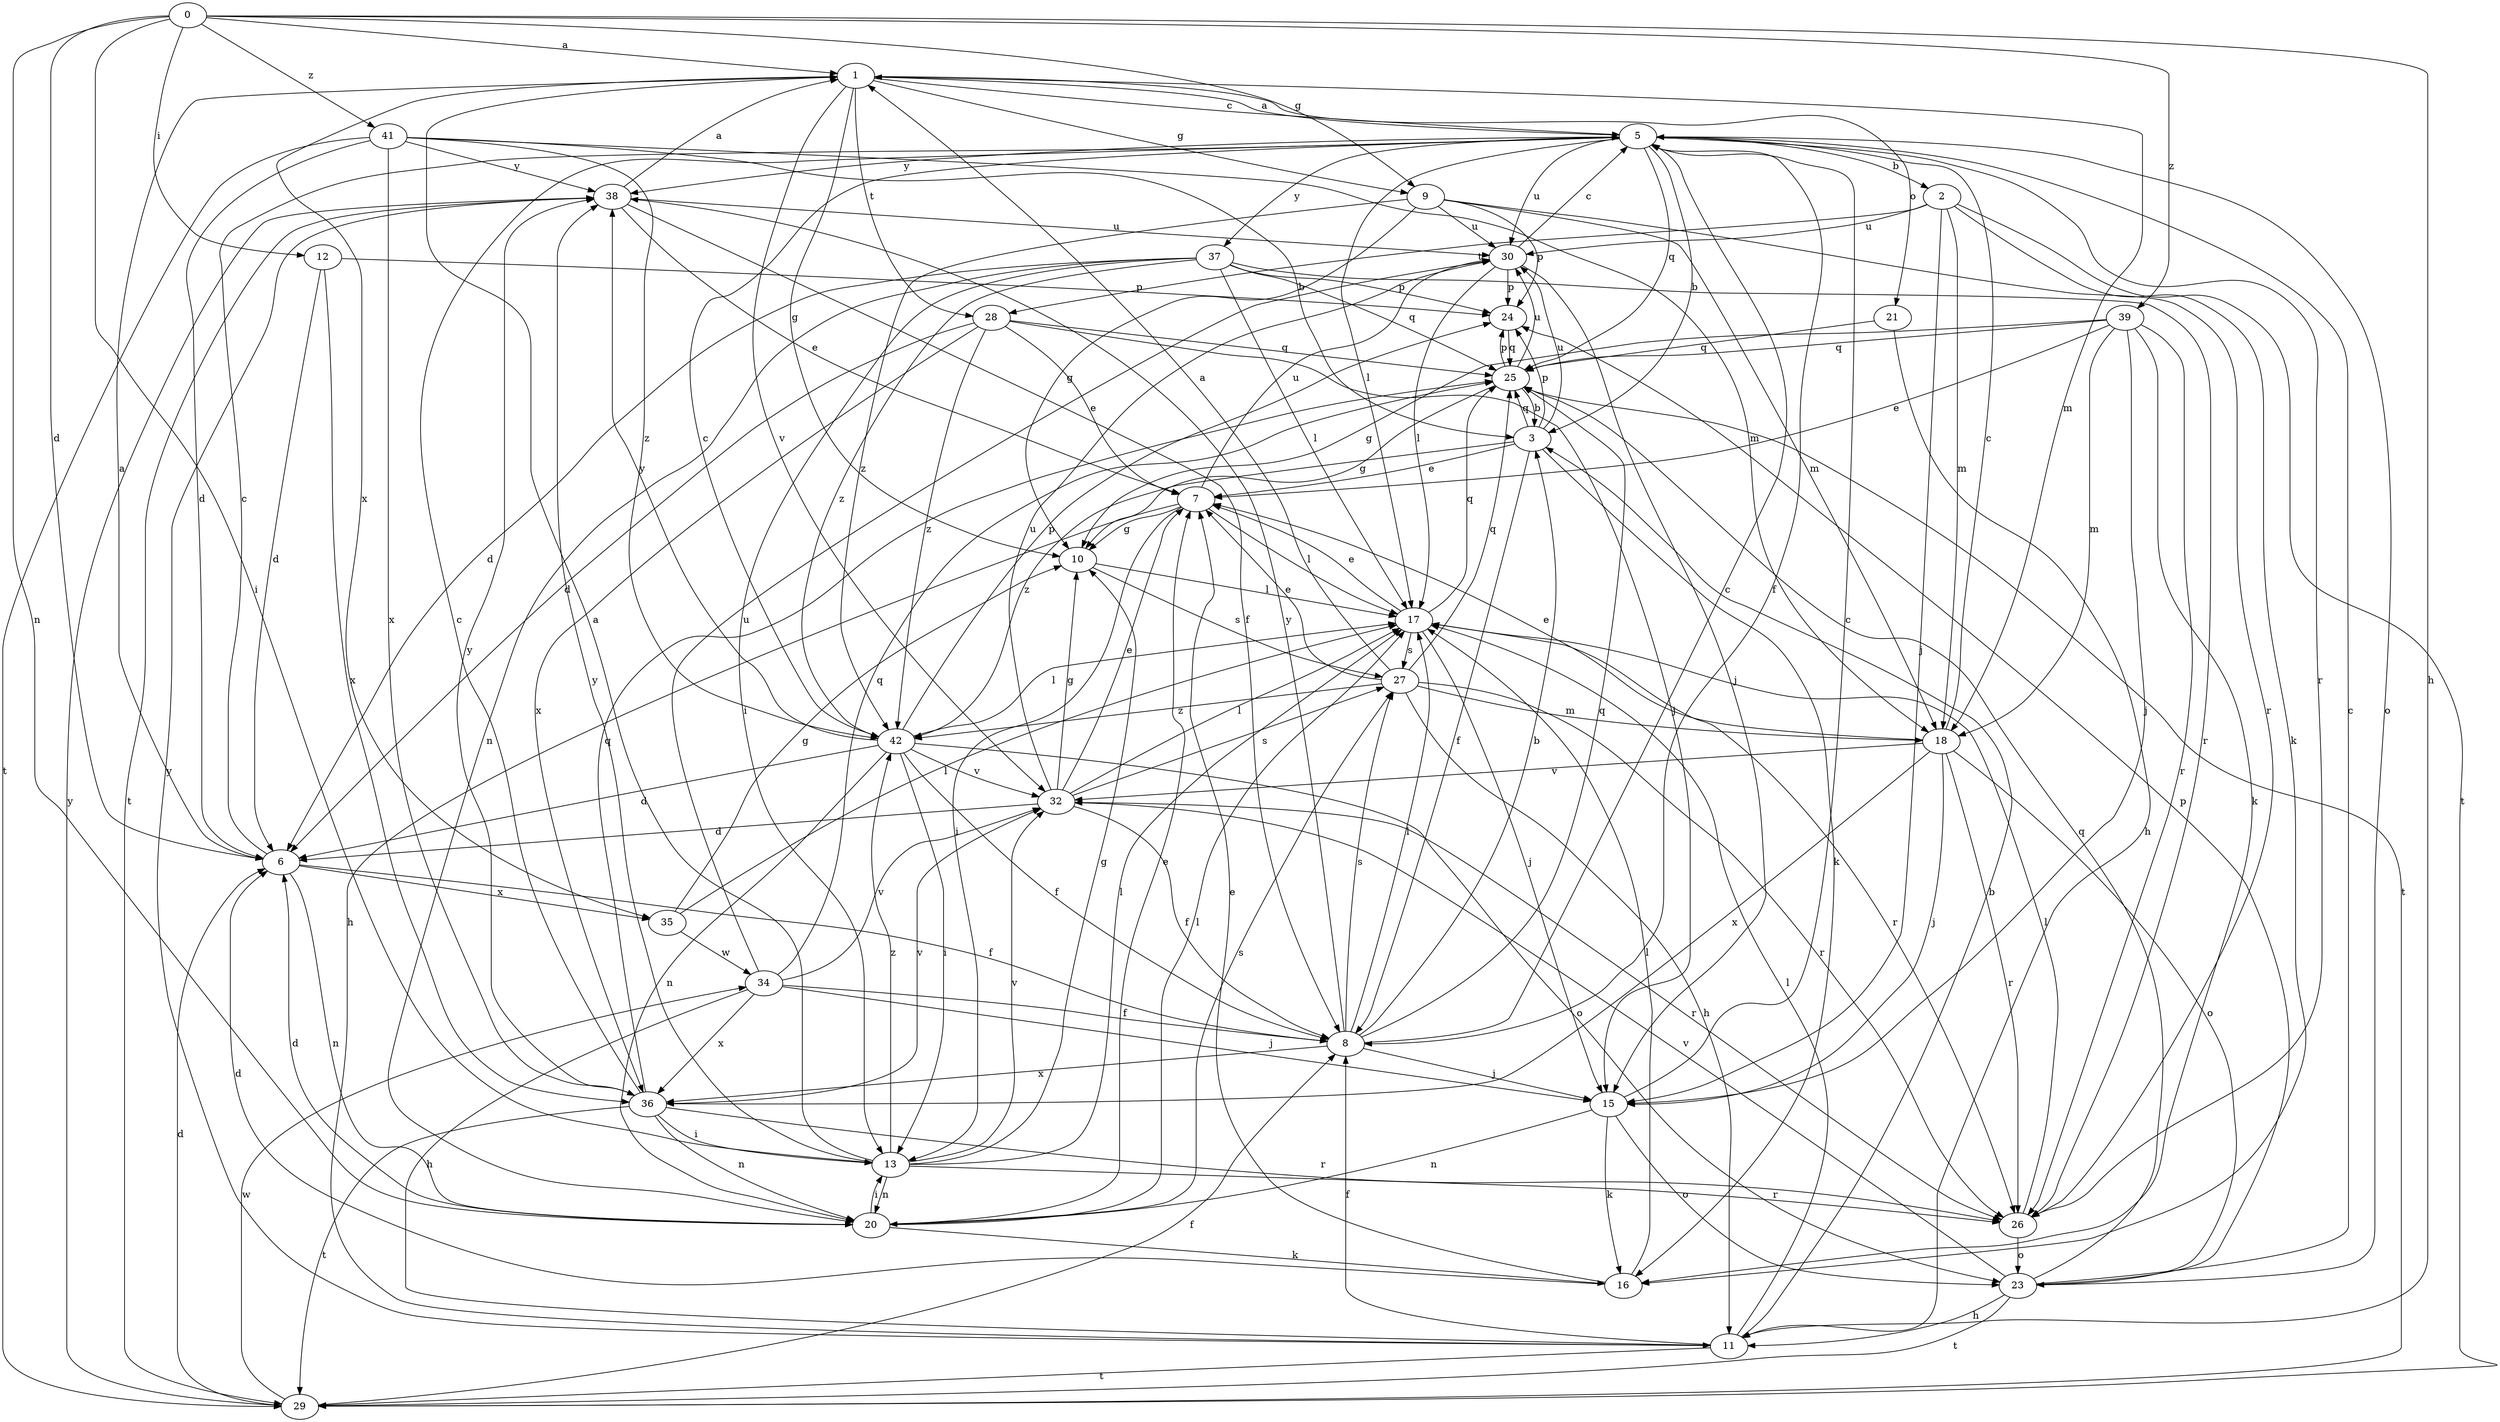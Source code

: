 strict digraph  {
0;
1;
2;
3;
5;
6;
7;
8;
9;
10;
11;
12;
13;
15;
16;
17;
18;
20;
21;
23;
24;
25;
26;
27;
28;
29;
30;
32;
34;
35;
36;
37;
38;
39;
41;
42;
0 -> 1  [label=a];
0 -> 6  [label=d];
0 -> 9  [label=g];
0 -> 11  [label=h];
0 -> 12  [label=i];
0 -> 13  [label=i];
0 -> 20  [label=n];
0 -> 39  [label=z];
0 -> 41  [label=z];
1 -> 5  [label=c];
1 -> 9  [label=g];
1 -> 10  [label=g];
1 -> 18  [label=m];
1 -> 21  [label=o];
1 -> 28  [label=t];
1 -> 32  [label=v];
1 -> 35  [label=x];
2 -> 15  [label=j];
2 -> 16  [label=k];
2 -> 18  [label=m];
2 -> 28  [label=t];
2 -> 29  [label=t];
2 -> 30  [label=u];
3 -> 7  [label=e];
3 -> 8  [label=f];
3 -> 16  [label=k];
3 -> 24  [label=p];
3 -> 25  [label=q];
3 -> 30  [label=u];
3 -> 42  [label=z];
5 -> 1  [label=a];
5 -> 2  [label=b];
5 -> 3  [label=b];
5 -> 8  [label=f];
5 -> 17  [label=l];
5 -> 23  [label=o];
5 -> 25  [label=q];
5 -> 26  [label=r];
5 -> 30  [label=u];
5 -> 37  [label=y];
5 -> 38  [label=y];
6 -> 1  [label=a];
6 -> 5  [label=c];
6 -> 8  [label=f];
6 -> 20  [label=n];
6 -> 35  [label=x];
7 -> 10  [label=g];
7 -> 11  [label=h];
7 -> 13  [label=i];
7 -> 17  [label=l];
7 -> 30  [label=u];
8 -> 3  [label=b];
8 -> 5  [label=c];
8 -> 15  [label=j];
8 -> 17  [label=l];
8 -> 25  [label=q];
8 -> 27  [label=s];
8 -> 36  [label=x];
8 -> 38  [label=y];
9 -> 10  [label=g];
9 -> 18  [label=m];
9 -> 24  [label=p];
9 -> 26  [label=r];
9 -> 30  [label=u];
9 -> 42  [label=z];
10 -> 17  [label=l];
10 -> 27  [label=s];
11 -> 3  [label=b];
11 -> 8  [label=f];
11 -> 17  [label=l];
11 -> 29  [label=t];
11 -> 38  [label=y];
12 -> 6  [label=d];
12 -> 24  [label=p];
12 -> 36  [label=x];
13 -> 1  [label=a];
13 -> 10  [label=g];
13 -> 17  [label=l];
13 -> 20  [label=n];
13 -> 26  [label=r];
13 -> 32  [label=v];
13 -> 38  [label=y];
13 -> 42  [label=z];
15 -> 5  [label=c];
15 -> 16  [label=k];
15 -> 20  [label=n];
15 -> 23  [label=o];
16 -> 6  [label=d];
16 -> 7  [label=e];
16 -> 17  [label=l];
17 -> 7  [label=e];
17 -> 15  [label=j];
17 -> 25  [label=q];
17 -> 26  [label=r];
17 -> 27  [label=s];
18 -> 5  [label=c];
18 -> 7  [label=e];
18 -> 15  [label=j];
18 -> 23  [label=o];
18 -> 26  [label=r];
18 -> 32  [label=v];
18 -> 36  [label=x];
20 -> 6  [label=d];
20 -> 7  [label=e];
20 -> 13  [label=i];
20 -> 16  [label=k];
20 -> 17  [label=l];
20 -> 27  [label=s];
21 -> 11  [label=h];
21 -> 25  [label=q];
23 -> 5  [label=c];
23 -> 11  [label=h];
23 -> 24  [label=p];
23 -> 25  [label=q];
23 -> 29  [label=t];
23 -> 32  [label=v];
24 -> 25  [label=q];
25 -> 3  [label=b];
25 -> 10  [label=g];
25 -> 24  [label=p];
25 -> 29  [label=t];
25 -> 30  [label=u];
26 -> 17  [label=l];
26 -> 23  [label=o];
27 -> 1  [label=a];
27 -> 7  [label=e];
27 -> 11  [label=h];
27 -> 18  [label=m];
27 -> 25  [label=q];
27 -> 26  [label=r];
27 -> 42  [label=z];
28 -> 6  [label=d];
28 -> 7  [label=e];
28 -> 15  [label=j];
28 -> 25  [label=q];
28 -> 36  [label=x];
28 -> 42  [label=z];
29 -> 6  [label=d];
29 -> 8  [label=f];
29 -> 34  [label=w];
29 -> 38  [label=y];
30 -> 5  [label=c];
30 -> 15  [label=j];
30 -> 17  [label=l];
30 -> 24  [label=p];
32 -> 6  [label=d];
32 -> 7  [label=e];
32 -> 8  [label=f];
32 -> 10  [label=g];
32 -> 17  [label=l];
32 -> 26  [label=r];
32 -> 27  [label=s];
32 -> 30  [label=u];
34 -> 8  [label=f];
34 -> 11  [label=h];
34 -> 15  [label=j];
34 -> 25  [label=q];
34 -> 30  [label=u];
34 -> 32  [label=v];
34 -> 36  [label=x];
35 -> 10  [label=g];
35 -> 17  [label=l];
35 -> 34  [label=w];
36 -> 5  [label=c];
36 -> 13  [label=i];
36 -> 20  [label=n];
36 -> 25  [label=q];
36 -> 26  [label=r];
36 -> 29  [label=t];
36 -> 32  [label=v];
36 -> 38  [label=y];
37 -> 6  [label=d];
37 -> 13  [label=i];
37 -> 17  [label=l];
37 -> 20  [label=n];
37 -> 24  [label=p];
37 -> 25  [label=q];
37 -> 26  [label=r];
37 -> 42  [label=z];
38 -> 1  [label=a];
38 -> 7  [label=e];
38 -> 8  [label=f];
38 -> 29  [label=t];
38 -> 30  [label=u];
39 -> 7  [label=e];
39 -> 10  [label=g];
39 -> 15  [label=j];
39 -> 16  [label=k];
39 -> 18  [label=m];
39 -> 25  [label=q];
39 -> 26  [label=r];
41 -> 3  [label=b];
41 -> 6  [label=d];
41 -> 18  [label=m];
41 -> 29  [label=t];
41 -> 36  [label=x];
41 -> 38  [label=y];
41 -> 42  [label=z];
42 -> 5  [label=c];
42 -> 6  [label=d];
42 -> 8  [label=f];
42 -> 13  [label=i];
42 -> 17  [label=l];
42 -> 20  [label=n];
42 -> 23  [label=o];
42 -> 24  [label=p];
42 -> 32  [label=v];
42 -> 38  [label=y];
}
